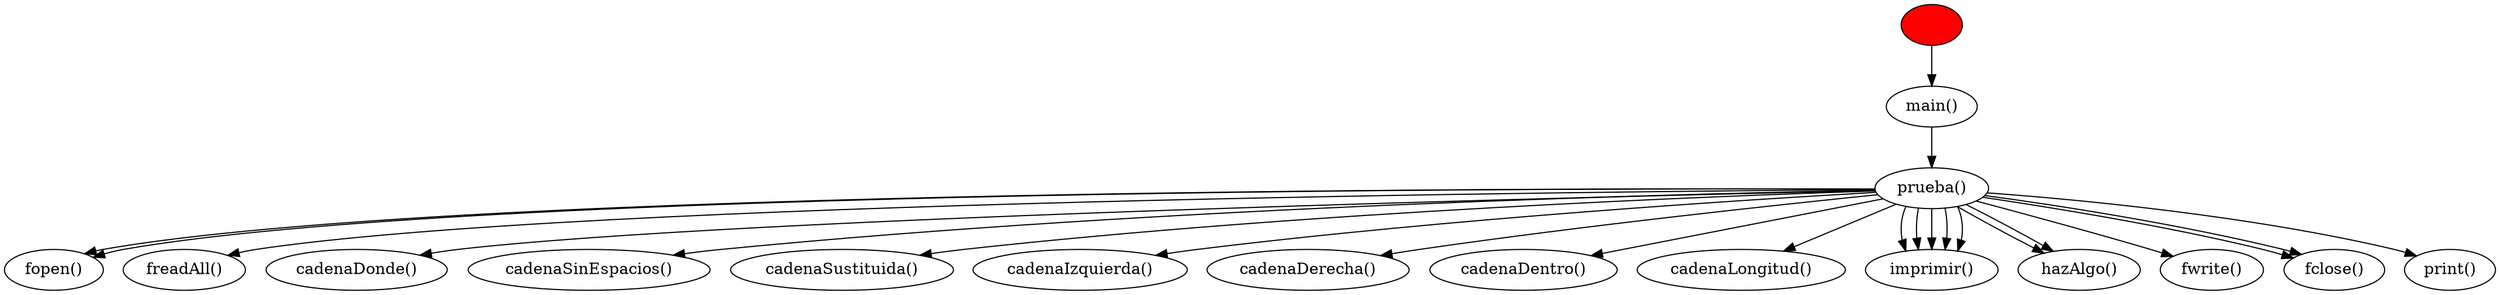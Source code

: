 digraph Llamadas
{
0 [label=""style=filled, fillcolor=red];
1 [label="main()"];
2 [label="prueba()"];
3 [label="fopen()"];
4 [label="freadAll()"];
5 [label="cadenaDonde()"];
6 [label="cadenaSinEspacios()"];
7 [label="cadenaSustituida()"];
8 [label="cadenaIzquierda()"];
9 [label="cadenaDerecha()"];
10 [label="cadenaDentro()"];
11 [label="cadenaLongitud()"];
12 [label="imprimir()"];
13 [label="hazAlgo()"];
14 [label="fwrite()"];
15 [label="fclose()"];
16 [label="print()"];
0->1;
1->2;
2->3;
2->3;
2->4;
2->5;
2->6;
2->7;
2->8;
2->9;
2->10;
2->11;
2->12;
2->12;
2->12;
2->12;
2->13;
2->13;
2->12;
2->14;
2->15;
2->16;
2->15;
}
